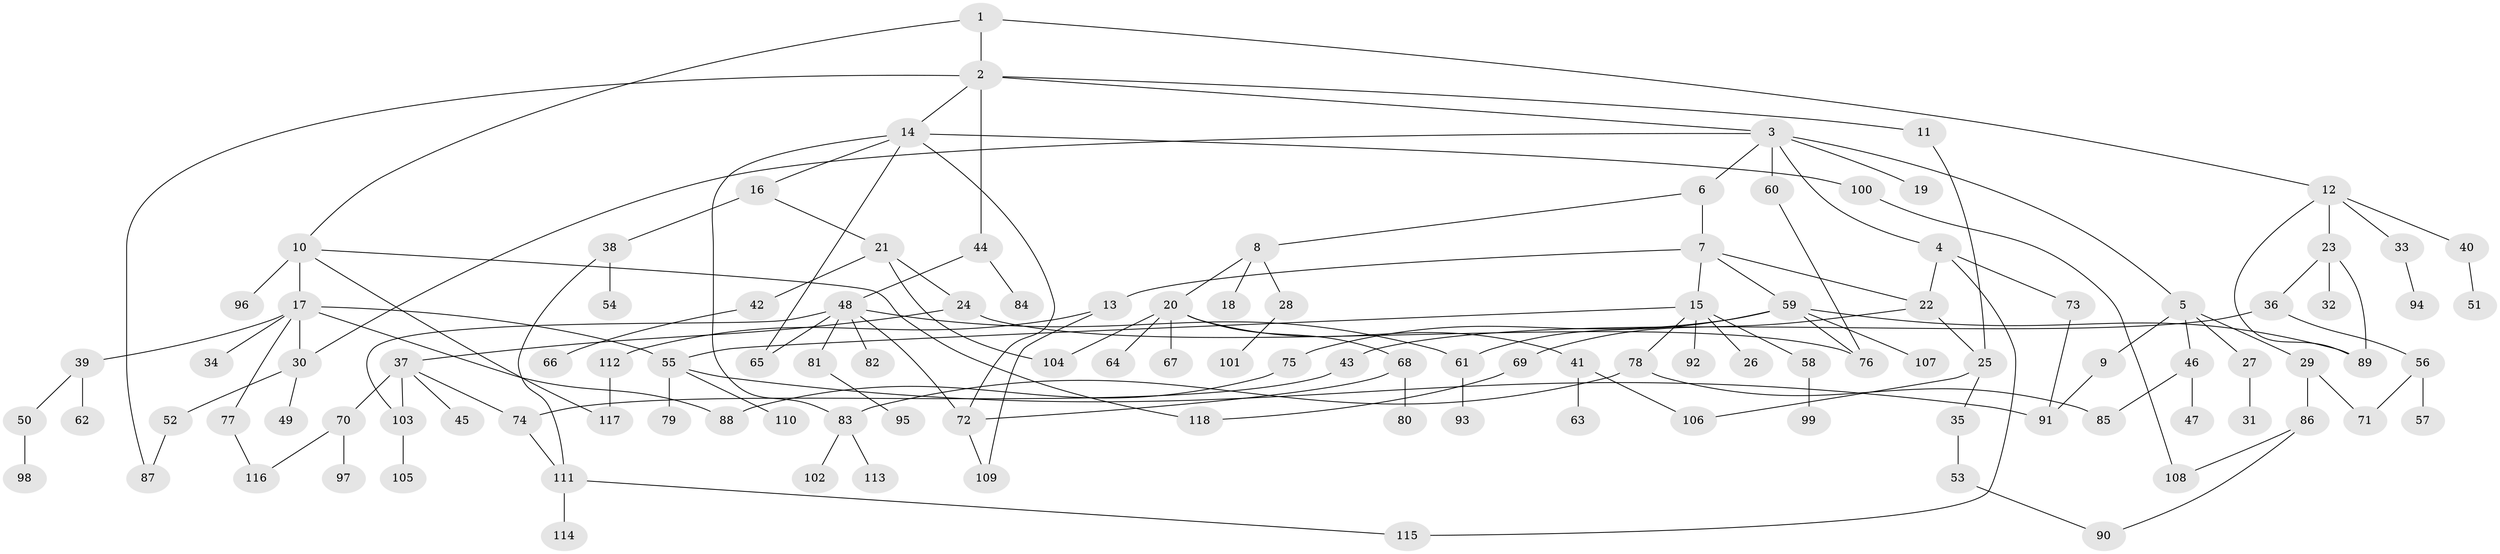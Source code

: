 // coarse degree distribution, {3: 0.12195121951219512, 7: 0.036585365853658534, 11: 0.012195121951219513, 5: 0.036585365853658534, 8: 0.036585365853658534, 2: 0.2682926829268293, 4: 0.12195121951219512, 6: 0.012195121951219513, 1: 0.35365853658536583}
// Generated by graph-tools (version 1.1) at 2025/17/03/04/25 18:17:06]
// undirected, 118 vertices, 148 edges
graph export_dot {
graph [start="1"]
  node [color=gray90,style=filled];
  1;
  2;
  3;
  4;
  5;
  6;
  7;
  8;
  9;
  10;
  11;
  12;
  13;
  14;
  15;
  16;
  17;
  18;
  19;
  20;
  21;
  22;
  23;
  24;
  25;
  26;
  27;
  28;
  29;
  30;
  31;
  32;
  33;
  34;
  35;
  36;
  37;
  38;
  39;
  40;
  41;
  42;
  43;
  44;
  45;
  46;
  47;
  48;
  49;
  50;
  51;
  52;
  53;
  54;
  55;
  56;
  57;
  58;
  59;
  60;
  61;
  62;
  63;
  64;
  65;
  66;
  67;
  68;
  69;
  70;
  71;
  72;
  73;
  74;
  75;
  76;
  77;
  78;
  79;
  80;
  81;
  82;
  83;
  84;
  85;
  86;
  87;
  88;
  89;
  90;
  91;
  92;
  93;
  94;
  95;
  96;
  97;
  98;
  99;
  100;
  101;
  102;
  103;
  104;
  105;
  106;
  107;
  108;
  109;
  110;
  111;
  112;
  113;
  114;
  115;
  116;
  117;
  118;
  1 -- 2;
  1 -- 10;
  1 -- 12;
  2 -- 3;
  2 -- 11;
  2 -- 14;
  2 -- 44;
  2 -- 87;
  3 -- 4;
  3 -- 5;
  3 -- 6;
  3 -- 19;
  3 -- 60;
  3 -- 30;
  4 -- 22;
  4 -- 73;
  4 -- 115;
  5 -- 9;
  5 -- 27;
  5 -- 29;
  5 -- 46;
  6 -- 7;
  6 -- 8;
  7 -- 13;
  7 -- 15;
  7 -- 59;
  7 -- 22;
  8 -- 18;
  8 -- 20;
  8 -- 28;
  9 -- 91;
  10 -- 17;
  10 -- 96;
  10 -- 117;
  10 -- 118;
  11 -- 25;
  12 -- 23;
  12 -- 33;
  12 -- 40;
  12 -- 89;
  13 -- 112;
  13 -- 109;
  14 -- 16;
  14 -- 65;
  14 -- 83;
  14 -- 100;
  14 -- 72;
  15 -- 26;
  15 -- 55;
  15 -- 58;
  15 -- 78;
  15 -- 92;
  16 -- 21;
  16 -- 38;
  17 -- 30;
  17 -- 34;
  17 -- 39;
  17 -- 77;
  17 -- 88;
  17 -- 55;
  20 -- 41;
  20 -- 64;
  20 -- 67;
  20 -- 68;
  20 -- 104;
  21 -- 24;
  21 -- 42;
  21 -- 104;
  22 -- 25;
  22 -- 69;
  23 -- 32;
  23 -- 36;
  23 -- 89;
  24 -- 37;
  24 -- 76;
  25 -- 35;
  25 -- 106;
  27 -- 31;
  28 -- 101;
  29 -- 86;
  29 -- 71;
  30 -- 49;
  30 -- 52;
  33 -- 94;
  35 -- 53;
  36 -- 43;
  36 -- 56;
  37 -- 45;
  37 -- 70;
  37 -- 74;
  37 -- 103;
  38 -- 54;
  38 -- 111;
  39 -- 50;
  39 -- 62;
  40 -- 51;
  41 -- 63;
  41 -- 106;
  42 -- 66;
  43 -- 74;
  44 -- 48;
  44 -- 84;
  46 -- 47;
  46 -- 85;
  48 -- 61;
  48 -- 81;
  48 -- 82;
  48 -- 103;
  48 -- 72;
  48 -- 65;
  50 -- 98;
  52 -- 87;
  53 -- 90;
  55 -- 79;
  55 -- 110;
  55 -- 91;
  56 -- 57;
  56 -- 71;
  58 -- 99;
  59 -- 75;
  59 -- 89;
  59 -- 107;
  59 -- 76;
  59 -- 61;
  60 -- 76;
  61 -- 93;
  68 -- 72;
  68 -- 80;
  69 -- 118;
  70 -- 97;
  70 -- 116;
  72 -- 109;
  73 -- 91;
  74 -- 111;
  75 -- 88;
  77 -- 116;
  78 -- 85;
  78 -- 83;
  81 -- 95;
  83 -- 102;
  83 -- 113;
  86 -- 90;
  86 -- 108;
  100 -- 108;
  103 -- 105;
  111 -- 114;
  111 -- 115;
  112 -- 117;
}
